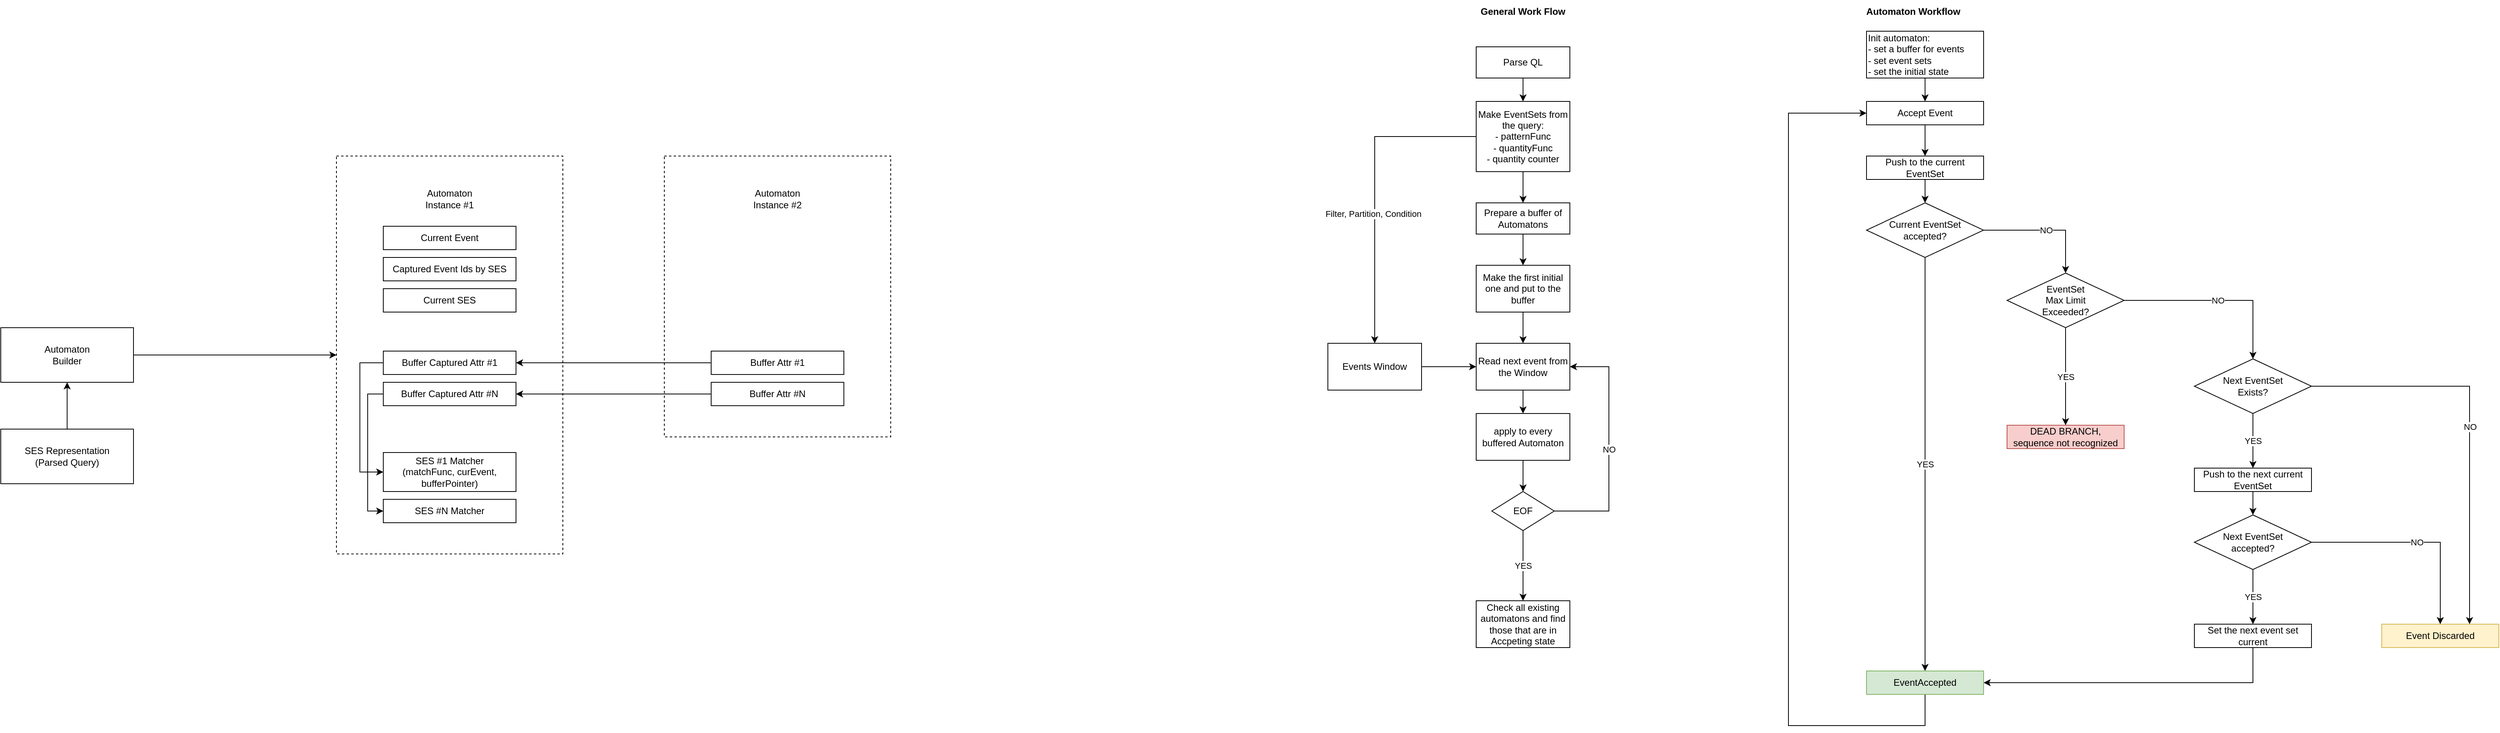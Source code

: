 <mxfile version="15.4.0" type="device"><diagram id="pT2_LG1z2UrYPo-6gNcV" name="SES Overview"><mxGraphModel dx="2222" dy="1243" grid="1" gridSize="10" guides="1" tooltips="1" connect="1" arrows="1" fold="1" page="0" pageScale="1" pageWidth="850" pageHeight="1100" math="0" shadow="0"><root><mxCell id="0"/><mxCell id="1" parent="0"/><mxCell id="IA9fnAumWYxijBCR63AB-6" value="" style="rounded=0;whiteSpace=wrap;html=1;fillColor=none;dashed=1;" parent="1" vertex="1"><mxGeometry x="-20" y="130" width="290" height="510" as="geometry"/></mxCell><mxCell id="IA9fnAumWYxijBCR63AB-2" value="Automaton&lt;br&gt;Instance #1" style="text;html=1;strokeColor=none;fillColor=none;align=center;verticalAlign=middle;whiteSpace=wrap;rounded=0;" parent="1" vertex="1"><mxGeometry x="75" y="170" width="100" height="30" as="geometry"/></mxCell><mxCell id="IA9fnAumWYxijBCR63AB-22" style="edgeStyle=orthogonalEdgeStyle;rounded=0;orthogonalLoop=1;jettySize=auto;html=1;entryX=0;entryY=0.5;entryDx=0;entryDy=0;exitX=0;exitY=0.5;exitDx=0;exitDy=0;" parent="1" source="IA9fnAumWYxijBCR63AB-3" target="IA9fnAumWYxijBCR63AB-15" edge="1"><mxGeometry relative="1" as="geometry"><Array as="points"><mxPoint x="10" y="395"/><mxPoint x="10" y="535"/></Array></mxGeometry></mxCell><mxCell id="IA9fnAumWYxijBCR63AB-3" value="Buffer Captured Attr #1" style="rounded=0;whiteSpace=wrap;html=1;" parent="1" vertex="1"><mxGeometry x="40" y="380" width="170" height="30" as="geometry"/></mxCell><mxCell id="IA9fnAumWYxijBCR63AB-18" style="edgeStyle=orthogonalEdgeStyle;rounded=0;orthogonalLoop=1;jettySize=auto;html=1;entryX=0;entryY=0.5;entryDx=0;entryDy=0;exitX=0;exitY=0.5;exitDx=0;exitDy=0;" parent="1" source="IA9fnAumWYxijBCR63AB-4" target="IA9fnAumWYxijBCR63AB-17" edge="1"><mxGeometry relative="1" as="geometry"/></mxCell><mxCell id="IA9fnAumWYxijBCR63AB-4" value="Buffer Captured Attr #N" style="rounded=0;whiteSpace=wrap;html=1;" parent="1" vertex="1"><mxGeometry x="40" y="420" width="170" height="30" as="geometry"/></mxCell><mxCell id="IA9fnAumWYxijBCR63AB-5" value="Current Event" style="rounded=0;whiteSpace=wrap;html=1;" parent="1" vertex="1"><mxGeometry x="40" y="220" width="170" height="30" as="geometry"/></mxCell><mxCell id="IA9fnAumWYxijBCR63AB-7" value="" style="rounded=0;whiteSpace=wrap;html=1;fillColor=none;dashed=1;" parent="1" vertex="1"><mxGeometry x="400" y="130" width="290" height="360" as="geometry"/></mxCell><mxCell id="IA9fnAumWYxijBCR63AB-8" value="Automaton&lt;br&gt;Instance #2" style="text;html=1;strokeColor=none;fillColor=none;align=center;verticalAlign=middle;whiteSpace=wrap;rounded=0;" parent="1" vertex="1"><mxGeometry x="495" y="170" width="100" height="30" as="geometry"/></mxCell><mxCell id="IA9fnAumWYxijBCR63AB-12" style="edgeStyle=orthogonalEdgeStyle;rounded=0;orthogonalLoop=1;jettySize=auto;html=1;" parent="1" source="IA9fnAumWYxijBCR63AB-9" target="IA9fnAumWYxijBCR63AB-3" edge="1"><mxGeometry relative="1" as="geometry"/></mxCell><mxCell id="IA9fnAumWYxijBCR63AB-9" value="Buffer Attr #1" style="rounded=0;whiteSpace=wrap;html=1;" parent="1" vertex="1"><mxGeometry x="460" y="380" width="170" height="30" as="geometry"/></mxCell><mxCell id="IA9fnAumWYxijBCR63AB-13" style="edgeStyle=orthogonalEdgeStyle;rounded=0;orthogonalLoop=1;jettySize=auto;html=1;entryX=1;entryY=0.5;entryDx=0;entryDy=0;" parent="1" source="IA9fnAumWYxijBCR63AB-10" target="IA9fnAumWYxijBCR63AB-4" edge="1"><mxGeometry relative="1" as="geometry"/></mxCell><mxCell id="IA9fnAumWYxijBCR63AB-10" value="Buffer Attr #N" style="rounded=0;whiteSpace=wrap;html=1;" parent="1" vertex="1"><mxGeometry x="460" y="420" width="170" height="30" as="geometry"/></mxCell><mxCell id="IA9fnAumWYxijBCR63AB-15" value="SES #1 Matcher&lt;br&gt;(matchFunc, curEvent, bufferPointer)" style="rounded=0;whiteSpace=wrap;html=1;" parent="1" vertex="1"><mxGeometry x="40" y="510" width="170" height="50" as="geometry"/></mxCell><mxCell id="IA9fnAumWYxijBCR63AB-17" value="SES #N Matcher" style="rounded=0;whiteSpace=wrap;html=1;" parent="1" vertex="1"><mxGeometry x="40" y="570" width="170" height="30" as="geometry"/></mxCell><mxCell id="IA9fnAumWYxijBCR63AB-20" value="Current SES" style="rounded=0;whiteSpace=wrap;html=1;" parent="1" vertex="1"><mxGeometry x="40" y="300" width="170" height="30" as="geometry"/></mxCell><mxCell id="IA9fnAumWYxijBCR63AB-21" value="Captured Event Ids by SES" style="rounded=0;whiteSpace=wrap;html=1;" parent="1" vertex="1"><mxGeometry x="40" y="260" width="170" height="30" as="geometry"/></mxCell><mxCell id="IA9fnAumWYxijBCR63AB-25" style="edgeStyle=orthogonalEdgeStyle;rounded=0;orthogonalLoop=1;jettySize=auto;html=1;entryX=0.5;entryY=1;entryDx=0;entryDy=0;" parent="1" source="IA9fnAumWYxijBCR63AB-23" target="IA9fnAumWYxijBCR63AB-24" edge="1"><mxGeometry relative="1" as="geometry"/></mxCell><mxCell id="IA9fnAumWYxijBCR63AB-23" value="SES Representation&lt;br&gt;(Parsed Query)" style="rounded=0;whiteSpace=wrap;html=1;" parent="1" vertex="1"><mxGeometry x="-450" y="480" width="170" height="70" as="geometry"/></mxCell><mxCell id="IA9fnAumWYxijBCR63AB-26" style="edgeStyle=orthogonalEdgeStyle;rounded=0;orthogonalLoop=1;jettySize=auto;html=1;" parent="1" source="IA9fnAumWYxijBCR63AB-24" target="IA9fnAumWYxijBCR63AB-6" edge="1"><mxGeometry relative="1" as="geometry"/></mxCell><mxCell id="IA9fnAumWYxijBCR63AB-24" value="Automaton&lt;br&gt;Builder" style="rounded=0;whiteSpace=wrap;html=1;" parent="1" vertex="1"><mxGeometry x="-450" y="350" width="170" height="70" as="geometry"/></mxCell><mxCell id="c7Abcdwj-ECoUJeQBfpB-1" value="" style="edgeStyle=orthogonalEdgeStyle;rounded=0;orthogonalLoop=1;jettySize=auto;html=1;" edge="1" parent="1" source="c7Abcdwj-ECoUJeQBfpB-2" target="c7Abcdwj-ECoUJeQBfpB-5"><mxGeometry relative="1" as="geometry"/></mxCell><UserObject label="Parse QL" treeRoot="1" id="c7Abcdwj-ECoUJeQBfpB-2"><mxCell style="whiteSpace=wrap;html=1;align=center;collapsible=0;container=1;recursiveResize=0;" vertex="1" parent="1"><mxGeometry x="1440" y="-10" width="120" height="40" as="geometry"/></mxCell></UserObject><mxCell id="c7Abcdwj-ECoUJeQBfpB-3" style="edgeStyle=orthogonalEdgeStyle;rounded=0;orthogonalLoop=1;jettySize=auto;html=1;" edge="1" parent="1" source="c7Abcdwj-ECoUJeQBfpB-5" target="c7Abcdwj-ECoUJeQBfpB-20"><mxGeometry relative="1" as="geometry"/></mxCell><mxCell id="c7Abcdwj-ECoUJeQBfpB-4" value="Filter, Partition, Condition" style="edgeLabel;html=1;align=center;verticalAlign=middle;resizable=0;points=[];" vertex="1" connectable="0" parent="c7Abcdwj-ECoUJeQBfpB-3"><mxGeometry x="0.16" y="-2" relative="1" as="geometry"><mxPoint as="offset"/></mxGeometry></mxCell><UserObject label="Make EventSets from the query:&lt;br&gt;- patternFunc&lt;br&gt;- quantityFunc&lt;br&gt;- quantity counter" id="c7Abcdwj-ECoUJeQBfpB-5"><mxCell style="whiteSpace=wrap;html=1;align=center;collapsible=0;container=1;recursiveResize=0;" vertex="1" parent="1"><mxGeometry x="1440" y="60" width="120" height="90" as="geometry"/></mxCell></UserObject><mxCell id="c7Abcdwj-ECoUJeQBfpB-6" value="" style="edgeStyle=orthogonalEdgeStyle;rounded=0;orthogonalLoop=1;jettySize=auto;html=1;" edge="1" parent="1" source="c7Abcdwj-ECoUJeQBfpB-5" target="c7Abcdwj-ECoUJeQBfpB-7"><mxGeometry relative="1" as="geometry"><mxPoint x="1500" y="30" as="sourcePoint"/></mxGeometry></mxCell><UserObject label="Prepare a buffer of Automatons" id="c7Abcdwj-ECoUJeQBfpB-7"><mxCell style="whiteSpace=wrap;html=1;align=center;collapsible=0;container=1;recursiveResize=0;" vertex="1" parent="1"><mxGeometry x="1440" y="190" width="120" height="40" as="geometry"/></mxCell></UserObject><mxCell id="c7Abcdwj-ECoUJeQBfpB-8" value="" style="edgeStyle=orthogonalEdgeStyle;rounded=0;orthogonalLoop=1;jettySize=auto;html=1;" edge="1" parent="1" source="c7Abcdwj-ECoUJeQBfpB-7" target="c7Abcdwj-ECoUJeQBfpB-9"><mxGeometry relative="1" as="geometry"><mxPoint x="1500" y="150" as="sourcePoint"/></mxGeometry></mxCell><UserObject label="Make the first initial one and put to the buffer" id="c7Abcdwj-ECoUJeQBfpB-9"><mxCell style="whiteSpace=wrap;html=1;align=center;collapsible=0;container=1;recursiveResize=0;" vertex="1" parent="1"><mxGeometry x="1440" y="270" width="120" height="60" as="geometry"/></mxCell></UserObject><mxCell id="c7Abcdwj-ECoUJeQBfpB-10" value="" style="edgeStyle=orthogonalEdgeStyle;rounded=0;orthogonalLoop=1;jettySize=auto;html=1;" edge="1" parent="1" source="c7Abcdwj-ECoUJeQBfpB-9" target="c7Abcdwj-ECoUJeQBfpB-12"><mxGeometry relative="1" as="geometry"><mxPoint x="1500" y="230" as="sourcePoint"/></mxGeometry></mxCell><mxCell id="c7Abcdwj-ECoUJeQBfpB-11" style="edgeStyle=orthogonalEdgeStyle;rounded=0;orthogonalLoop=1;jettySize=auto;html=1;entryX=0.5;entryY=0;entryDx=0;entryDy=0;" edge="1" parent="1" source="c7Abcdwj-ECoUJeQBfpB-12" target="c7Abcdwj-ECoUJeQBfpB-22"><mxGeometry relative="1" as="geometry"/></mxCell><UserObject label="Read next event from the Window" id="c7Abcdwj-ECoUJeQBfpB-12"><mxCell style="whiteSpace=wrap;html=1;align=center;collapsible=0;container=1;recursiveResize=0;" vertex="1" parent="1"><mxGeometry x="1440" y="370" width="120" height="60" as="geometry"/></mxCell></UserObject><mxCell id="c7Abcdwj-ECoUJeQBfpB-13" value="YES" style="edgeStyle=orthogonalEdgeStyle;rounded=0;orthogonalLoop=1;jettySize=auto;html=1;entryX=0.5;entryY=0;entryDx=0;entryDy=0;" edge="1" parent="1" source="c7Abcdwj-ECoUJeQBfpB-16" target="c7Abcdwj-ECoUJeQBfpB-17"><mxGeometry relative="1" as="geometry"/></mxCell><mxCell id="c7Abcdwj-ECoUJeQBfpB-14" style="edgeStyle=orthogonalEdgeStyle;rounded=0;orthogonalLoop=1;jettySize=auto;html=1;entryX=1;entryY=0.5;entryDx=0;entryDy=0;exitX=1;exitY=0.5;exitDx=0;exitDy=0;" edge="1" parent="1" source="c7Abcdwj-ECoUJeQBfpB-16" target="c7Abcdwj-ECoUJeQBfpB-12"><mxGeometry relative="1" as="geometry"><Array as="points"><mxPoint x="1610" y="585"/><mxPoint x="1610" y="400"/></Array></mxGeometry></mxCell><mxCell id="c7Abcdwj-ECoUJeQBfpB-15" value="NO" style="edgeLabel;html=1;align=center;verticalAlign=middle;resizable=0;points=[];" vertex="1" connectable="0" parent="c7Abcdwj-ECoUJeQBfpB-14"><mxGeometry x="-0.019" relative="1" as="geometry"><mxPoint as="offset"/></mxGeometry></mxCell><mxCell id="c7Abcdwj-ECoUJeQBfpB-16" value="EOF" style="rhombus;whiteSpace=wrap;html=1;glass=0;" vertex="1" parent="1"><mxGeometry x="1460" y="560" width="80" height="50" as="geometry"/></mxCell><mxCell id="c7Abcdwj-ECoUJeQBfpB-17" value="Check all existing automatons and find those that are in Accpeting state" style="rounded=0;whiteSpace=wrap;html=1;glass=0;" vertex="1" parent="1"><mxGeometry x="1440" y="700" width="120" height="60" as="geometry"/></mxCell><mxCell id="c7Abcdwj-ECoUJeQBfpB-18" value="General Work Flow" style="text;html=1;strokeColor=none;fillColor=none;align=center;verticalAlign=middle;whiteSpace=wrap;rounded=0;glass=0;fontStyle=1" vertex="1" parent="1"><mxGeometry x="1440" y="-70" width="120" height="30" as="geometry"/></mxCell><mxCell id="c7Abcdwj-ECoUJeQBfpB-19" style="edgeStyle=orthogonalEdgeStyle;rounded=0;orthogonalLoop=1;jettySize=auto;html=1;entryX=0;entryY=0.5;entryDx=0;entryDy=0;" edge="1" parent="1" source="c7Abcdwj-ECoUJeQBfpB-20" target="c7Abcdwj-ECoUJeQBfpB-12"><mxGeometry relative="1" as="geometry"/></mxCell><mxCell id="c7Abcdwj-ECoUJeQBfpB-20" value="Events Window" style="rounded=0;whiteSpace=wrap;html=1;glass=0;" vertex="1" parent="1"><mxGeometry x="1250" y="370" width="120" height="60" as="geometry"/></mxCell><mxCell id="c7Abcdwj-ECoUJeQBfpB-21" style="edgeStyle=orthogonalEdgeStyle;rounded=0;orthogonalLoop=1;jettySize=auto;html=1;" edge="1" parent="1" source="c7Abcdwj-ECoUJeQBfpB-22"><mxGeometry relative="1" as="geometry"><mxPoint x="1500" y="560" as="targetPoint"/></mxGeometry></mxCell><mxCell id="c7Abcdwj-ECoUJeQBfpB-22" value="&lt;span&gt;apply to every buffered Automaton&lt;/span&gt;" style="rounded=0;whiteSpace=wrap;html=1;glass=0;" vertex="1" parent="1"><mxGeometry x="1440" y="460" width="120" height="60" as="geometry"/></mxCell><mxCell id="c7Abcdwj-ECoUJeQBfpB-23" value="Automaton Workflow" style="text;html=1;strokeColor=none;fillColor=none;align=center;verticalAlign=middle;whiteSpace=wrap;rounded=0;glass=0;fontStyle=1" vertex="1" parent="1"><mxGeometry x="1930" y="-70" width="140" height="30" as="geometry"/></mxCell><mxCell id="c7Abcdwj-ECoUJeQBfpB-24" style="edgeStyle=orthogonalEdgeStyle;rounded=0;orthogonalLoop=1;jettySize=auto;html=1;entryX=0.5;entryY=0;entryDx=0;entryDy=0;" edge="1" parent="1" source="c7Abcdwj-ECoUJeQBfpB-25" target="c7Abcdwj-ECoUJeQBfpB-27"><mxGeometry relative="1" as="geometry"/></mxCell><mxCell id="c7Abcdwj-ECoUJeQBfpB-25" value="Init automaton:&lt;br&gt;- set a buffer for events&lt;br&gt;- set event sets&lt;br&gt;- set the initial state" style="rounded=0;whiteSpace=wrap;html=1;glass=0;align=left;" vertex="1" parent="1"><mxGeometry x="1940" y="-30" width="150" height="60" as="geometry"/></mxCell><mxCell id="c7Abcdwj-ECoUJeQBfpB-26" style="edgeStyle=orthogonalEdgeStyle;rounded=0;orthogonalLoop=1;jettySize=auto;html=1;entryX=0.5;entryY=0;entryDx=0;entryDy=0;" edge="1" parent="1" source="c7Abcdwj-ECoUJeQBfpB-27" target="c7Abcdwj-ECoUJeQBfpB-29"><mxGeometry relative="1" as="geometry"/></mxCell><mxCell id="c7Abcdwj-ECoUJeQBfpB-27" value="Accept Event" style="rounded=0;whiteSpace=wrap;html=1;glass=0;" vertex="1" parent="1"><mxGeometry x="1940" y="60" width="150" height="30" as="geometry"/></mxCell><mxCell id="c7Abcdwj-ECoUJeQBfpB-28" style="edgeStyle=orthogonalEdgeStyle;rounded=0;orthogonalLoop=1;jettySize=auto;html=1;" edge="1" parent="1" source="c7Abcdwj-ECoUJeQBfpB-29" target="c7Abcdwj-ECoUJeQBfpB-32"><mxGeometry relative="1" as="geometry"/></mxCell><mxCell id="c7Abcdwj-ECoUJeQBfpB-29" value="Push to the current EventSet" style="rounded=0;whiteSpace=wrap;html=1;glass=0;" vertex="1" parent="1"><mxGeometry x="1940" y="130" width="150" height="30" as="geometry"/></mxCell><mxCell id="c7Abcdwj-ECoUJeQBfpB-30" value="YES" style="edgeStyle=orthogonalEdgeStyle;rounded=0;orthogonalLoop=1;jettySize=auto;html=1;entryX=0.5;entryY=0;entryDx=0;entryDy=0;" edge="1" parent="1" source="c7Abcdwj-ECoUJeQBfpB-32" target="c7Abcdwj-ECoUJeQBfpB-34"><mxGeometry relative="1" as="geometry"/></mxCell><mxCell id="c7Abcdwj-ECoUJeQBfpB-31" value="NO" style="edgeStyle=orthogonalEdgeStyle;rounded=0;orthogonalLoop=1;jettySize=auto;html=1;entryX=0.5;entryY=0;entryDx=0;entryDy=0;" edge="1" parent="1" source="c7Abcdwj-ECoUJeQBfpB-32" target="c7Abcdwj-ECoUJeQBfpB-48"><mxGeometry relative="1" as="geometry"/></mxCell><mxCell id="c7Abcdwj-ECoUJeQBfpB-32" value="Current EventSet&lt;br&gt;accepted?" style="rhombus;whiteSpace=wrap;html=1;glass=0;" vertex="1" parent="1"><mxGeometry x="1940" y="190" width="150" height="70" as="geometry"/></mxCell><mxCell id="c7Abcdwj-ECoUJeQBfpB-33" style="edgeStyle=orthogonalEdgeStyle;rounded=0;orthogonalLoop=1;jettySize=auto;html=1;entryX=0;entryY=0.5;entryDx=0;entryDy=0;exitX=0.5;exitY=1;exitDx=0;exitDy=0;" edge="1" parent="1" source="c7Abcdwj-ECoUJeQBfpB-34" target="c7Abcdwj-ECoUJeQBfpB-27"><mxGeometry relative="1" as="geometry"><Array as="points"><mxPoint x="2015" y="860"/><mxPoint x="1840" y="860"/><mxPoint x="1840" y="75"/></Array></mxGeometry></mxCell><mxCell id="c7Abcdwj-ECoUJeQBfpB-34" value="EventAccepted" style="rounded=0;whiteSpace=wrap;html=1;glass=0;fillColor=#d5e8d4;strokeColor=#82b366;" vertex="1" parent="1"><mxGeometry x="1940" y="790" width="150" height="30" as="geometry"/></mxCell><mxCell id="c7Abcdwj-ECoUJeQBfpB-35" style="edgeStyle=orthogonalEdgeStyle;rounded=0;orthogonalLoop=1;jettySize=auto;html=1;" edge="1" parent="1" source="c7Abcdwj-ECoUJeQBfpB-36" target="c7Abcdwj-ECoUJeQBfpB-43"><mxGeometry relative="1" as="geometry"/></mxCell><mxCell id="c7Abcdwj-ECoUJeQBfpB-36" value="Push to the next current EventSet" style="rounded=0;whiteSpace=wrap;html=1;glass=0;" vertex="1" parent="1"><mxGeometry x="2360" y="530" width="150" height="30" as="geometry"/></mxCell><mxCell id="c7Abcdwj-ECoUJeQBfpB-37" value="YES" style="edgeStyle=orthogonalEdgeStyle;rounded=0;orthogonalLoop=1;jettySize=auto;html=1;entryX=0.5;entryY=0;entryDx=0;entryDy=0;" edge="1" parent="1" source="c7Abcdwj-ECoUJeQBfpB-39" target="c7Abcdwj-ECoUJeQBfpB-36"><mxGeometry relative="1" as="geometry"/></mxCell><mxCell id="c7Abcdwj-ECoUJeQBfpB-38" value="NO" style="edgeStyle=orthogonalEdgeStyle;rounded=0;orthogonalLoop=1;jettySize=auto;html=1;entryX=0.75;entryY=0;entryDx=0;entryDy=0;" edge="1" parent="1" source="c7Abcdwj-ECoUJeQBfpB-39" target="c7Abcdwj-ECoUJeQBfpB-40"><mxGeometry relative="1" as="geometry"/></mxCell><mxCell id="c7Abcdwj-ECoUJeQBfpB-39" value="Next EventSet&lt;br&gt;Exists?" style="rhombus;whiteSpace=wrap;html=1;glass=0;" vertex="1" parent="1"><mxGeometry x="2360" y="390" width="150" height="70" as="geometry"/></mxCell><mxCell id="c7Abcdwj-ECoUJeQBfpB-40" value="Event Discarded" style="rounded=0;whiteSpace=wrap;html=1;glass=0;fillColor=#fff2cc;strokeColor=#d6b656;" vertex="1" parent="1"><mxGeometry x="2600" y="730" width="150" height="30" as="geometry"/></mxCell><mxCell id="c7Abcdwj-ECoUJeQBfpB-41" value="NO" style="edgeStyle=orthogonalEdgeStyle;rounded=0;orthogonalLoop=1;jettySize=auto;html=1;" edge="1" parent="1" source="c7Abcdwj-ECoUJeQBfpB-43" target="c7Abcdwj-ECoUJeQBfpB-40"><mxGeometry relative="1" as="geometry"/></mxCell><mxCell id="c7Abcdwj-ECoUJeQBfpB-42" value="YES" style="edgeStyle=orthogonalEdgeStyle;rounded=0;orthogonalLoop=1;jettySize=auto;html=1;entryX=0.5;entryY=0;entryDx=0;entryDy=0;" edge="1" parent="1" source="c7Abcdwj-ECoUJeQBfpB-43" target="c7Abcdwj-ECoUJeQBfpB-45"><mxGeometry relative="1" as="geometry"/></mxCell><mxCell id="c7Abcdwj-ECoUJeQBfpB-43" value="Next EventSet&lt;br&gt;accepted?" style="rhombus;whiteSpace=wrap;html=1;glass=0;" vertex="1" parent="1"><mxGeometry x="2360" y="590" width="150" height="70" as="geometry"/></mxCell><mxCell id="c7Abcdwj-ECoUJeQBfpB-44" style="edgeStyle=orthogonalEdgeStyle;rounded=0;orthogonalLoop=1;jettySize=auto;html=1;entryX=1;entryY=0.5;entryDx=0;entryDy=0;" edge="1" parent="1" source="c7Abcdwj-ECoUJeQBfpB-45" target="c7Abcdwj-ECoUJeQBfpB-34"><mxGeometry relative="1" as="geometry"><Array as="points"><mxPoint x="2435" y="805"/></Array></mxGeometry></mxCell><mxCell id="c7Abcdwj-ECoUJeQBfpB-45" value="Set the next event set current" style="rounded=0;whiteSpace=wrap;html=1;glass=0;" vertex="1" parent="1"><mxGeometry x="2360" y="730" width="150" height="30" as="geometry"/></mxCell><mxCell id="c7Abcdwj-ECoUJeQBfpB-46" value="YES" style="edgeStyle=orthogonalEdgeStyle;rounded=0;orthogonalLoop=1;jettySize=auto;html=1;entryX=0.5;entryY=0;entryDx=0;entryDy=0;" edge="1" parent="1" source="c7Abcdwj-ECoUJeQBfpB-48" target="c7Abcdwj-ECoUJeQBfpB-49"><mxGeometry relative="1" as="geometry"/></mxCell><mxCell id="c7Abcdwj-ECoUJeQBfpB-47" value="NO" style="edgeStyle=orthogonalEdgeStyle;rounded=0;orthogonalLoop=1;jettySize=auto;html=1;" edge="1" parent="1" source="c7Abcdwj-ECoUJeQBfpB-48" target="c7Abcdwj-ECoUJeQBfpB-39"><mxGeometry relative="1" as="geometry"/></mxCell><mxCell id="c7Abcdwj-ECoUJeQBfpB-48" value="EventSet &lt;br&gt;Max Limit &lt;br&gt;Exceeded?" style="rhombus;whiteSpace=wrap;html=1;glass=0;" vertex="1" parent="1"><mxGeometry x="2120" y="280" width="150" height="70" as="geometry"/></mxCell><mxCell id="c7Abcdwj-ECoUJeQBfpB-49" value="DEAD BRANCH,&lt;br&gt;sequence not recognized" style="rounded=0;whiteSpace=wrap;html=1;glass=0;fillColor=#f8cecc;strokeColor=#b85450;" vertex="1" parent="1"><mxGeometry x="2120" y="475" width="150" height="30" as="geometry"/></mxCell></root></mxGraphModel></diagram></mxfile>